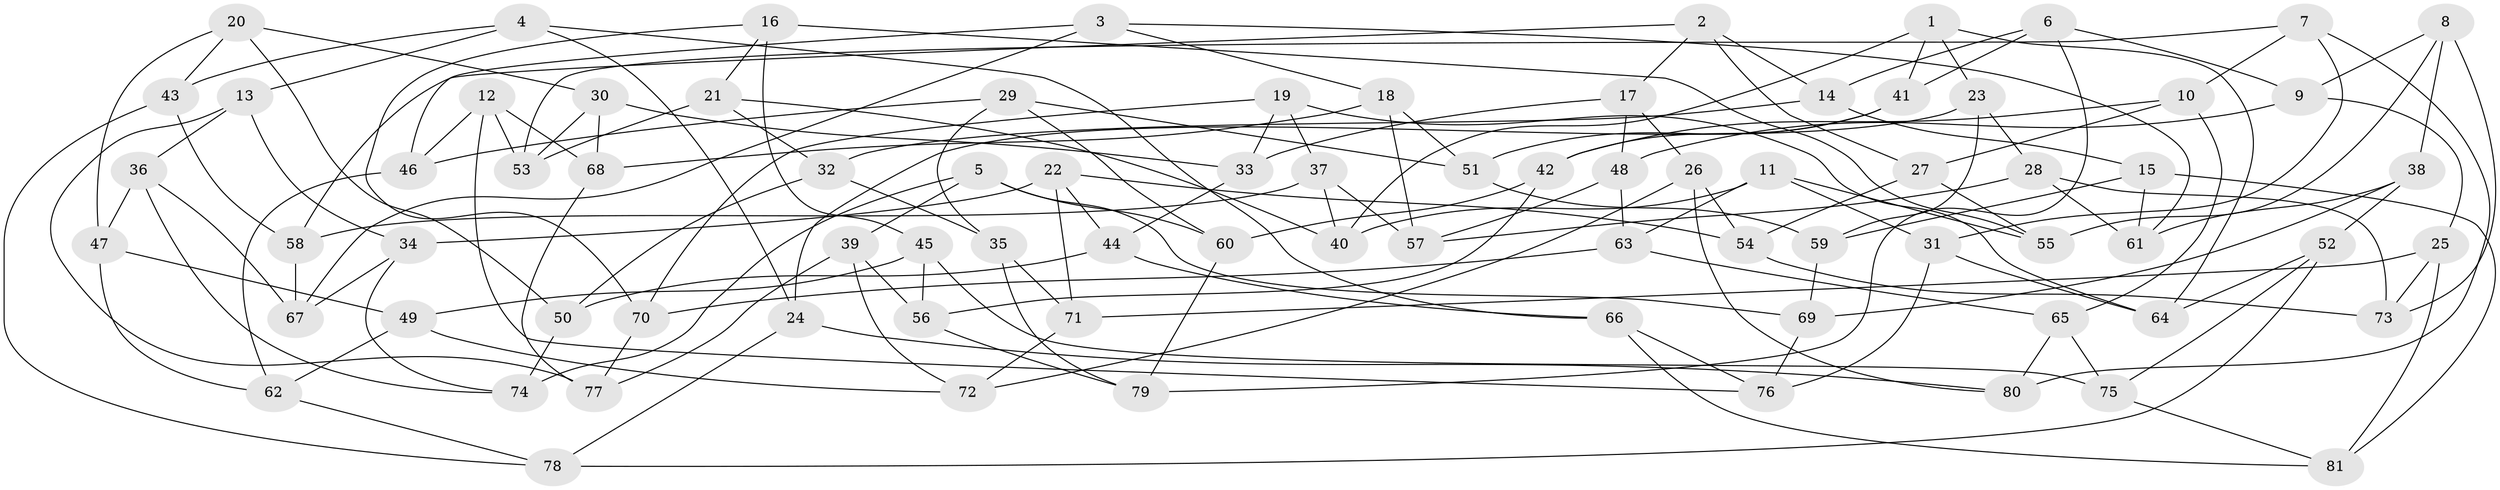 // coarse degree distribution, {6: 0.4634146341463415, 4: 0.21951219512195122, 5: 0.24390243902439024, 8: 0.07317073170731707}
// Generated by graph-tools (version 1.1) at 2025/38/03/04/25 23:38:07]
// undirected, 81 vertices, 162 edges
graph export_dot {
  node [color=gray90,style=filled];
  1;
  2;
  3;
  4;
  5;
  6;
  7;
  8;
  9;
  10;
  11;
  12;
  13;
  14;
  15;
  16;
  17;
  18;
  19;
  20;
  21;
  22;
  23;
  24;
  25;
  26;
  27;
  28;
  29;
  30;
  31;
  32;
  33;
  34;
  35;
  36;
  37;
  38;
  39;
  40;
  41;
  42;
  43;
  44;
  45;
  46;
  47;
  48;
  49;
  50;
  51;
  52;
  53;
  54;
  55;
  56;
  57;
  58;
  59;
  60;
  61;
  62;
  63;
  64;
  65;
  66;
  67;
  68;
  69;
  70;
  71;
  72;
  73;
  74;
  75;
  76;
  77;
  78;
  79;
  80;
  81;
  1 -- 64;
  1 -- 40;
  1 -- 41;
  1 -- 23;
  2 -- 14;
  2 -- 27;
  2 -- 17;
  2 -- 58;
  3 -- 67;
  3 -- 61;
  3 -- 18;
  3 -- 46;
  4 -- 24;
  4 -- 43;
  4 -- 13;
  4 -- 66;
  5 -- 69;
  5 -- 39;
  5 -- 60;
  5 -- 74;
  6 -- 79;
  6 -- 14;
  6 -- 41;
  6 -- 9;
  7 -- 53;
  7 -- 31;
  7 -- 10;
  7 -- 80;
  8 -- 38;
  8 -- 9;
  8 -- 73;
  8 -- 55;
  9 -- 48;
  9 -- 25;
  10 -- 27;
  10 -- 65;
  10 -- 42;
  11 -- 55;
  11 -- 31;
  11 -- 63;
  11 -- 40;
  12 -- 46;
  12 -- 53;
  12 -- 76;
  12 -- 68;
  13 -- 77;
  13 -- 34;
  13 -- 36;
  14 -- 32;
  14 -- 15;
  15 -- 59;
  15 -- 61;
  15 -- 81;
  16 -- 45;
  16 -- 70;
  16 -- 21;
  16 -- 55;
  17 -- 48;
  17 -- 26;
  17 -- 33;
  18 -- 51;
  18 -- 68;
  18 -- 57;
  19 -- 64;
  19 -- 37;
  19 -- 33;
  19 -- 70;
  20 -- 43;
  20 -- 50;
  20 -- 30;
  20 -- 47;
  21 -- 40;
  21 -- 32;
  21 -- 53;
  22 -- 44;
  22 -- 54;
  22 -- 34;
  22 -- 71;
  23 -- 59;
  23 -- 24;
  23 -- 28;
  24 -- 78;
  24 -- 80;
  25 -- 73;
  25 -- 81;
  25 -- 71;
  26 -- 80;
  26 -- 54;
  26 -- 72;
  27 -- 54;
  27 -- 55;
  28 -- 57;
  28 -- 73;
  28 -- 61;
  29 -- 46;
  29 -- 35;
  29 -- 60;
  29 -- 51;
  30 -- 33;
  30 -- 53;
  30 -- 68;
  31 -- 76;
  31 -- 64;
  32 -- 50;
  32 -- 35;
  33 -- 44;
  34 -- 67;
  34 -- 74;
  35 -- 79;
  35 -- 71;
  36 -- 67;
  36 -- 74;
  36 -- 47;
  37 -- 57;
  37 -- 40;
  37 -- 58;
  38 -- 52;
  38 -- 69;
  38 -- 61;
  39 -- 77;
  39 -- 56;
  39 -- 72;
  41 -- 42;
  41 -- 51;
  42 -- 60;
  42 -- 56;
  43 -- 78;
  43 -- 58;
  44 -- 50;
  44 -- 66;
  45 -- 49;
  45 -- 75;
  45 -- 56;
  46 -- 62;
  47 -- 62;
  47 -- 49;
  48 -- 63;
  48 -- 57;
  49 -- 72;
  49 -- 62;
  50 -- 74;
  51 -- 59;
  52 -- 64;
  52 -- 75;
  52 -- 78;
  54 -- 73;
  56 -- 79;
  58 -- 67;
  59 -- 69;
  60 -- 79;
  62 -- 78;
  63 -- 70;
  63 -- 65;
  65 -- 80;
  65 -- 75;
  66 -- 81;
  66 -- 76;
  68 -- 77;
  69 -- 76;
  70 -- 77;
  71 -- 72;
  75 -- 81;
}
